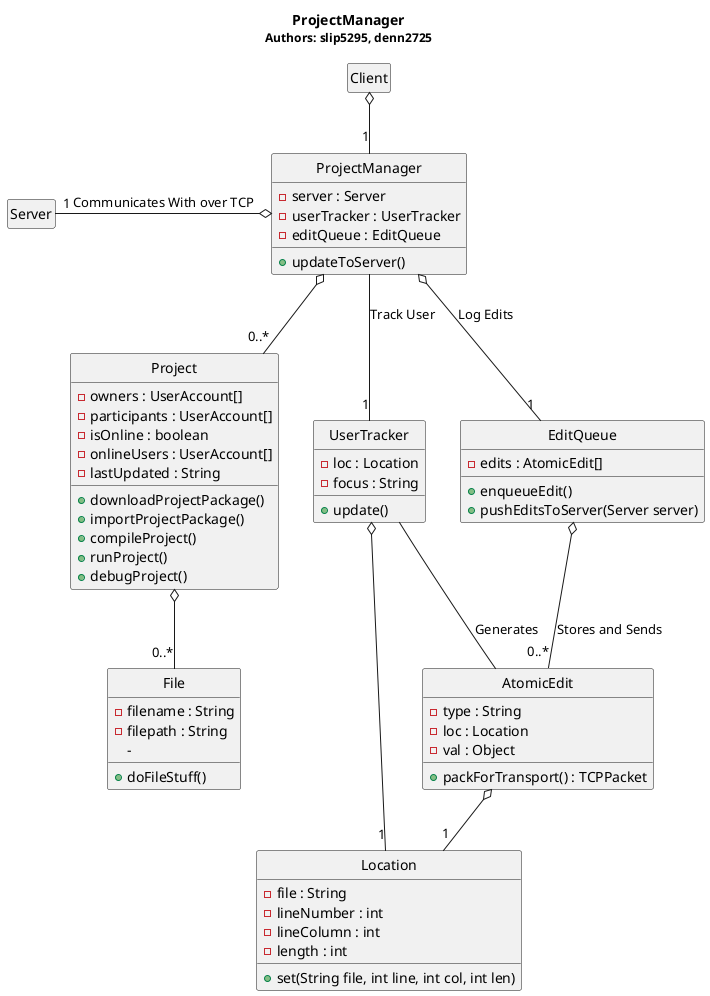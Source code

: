 @startuml
hide circle
hide empty members

title <b>ProjectManager</b>\n<size:12>Authors: slip5295, denn2725</size>

class "Client" as sq_c

class "ProjectManager" as sq_projmgr {
    -server : Server
    -userTracker : UserTracker
    -editQueue : EditQueue
    +updateToServer()
}

class "Server" as sq_server

class "Project" as proj {
    -owners : UserAccount[]
    -participants : UserAccount[]
    -isOnline : boolean
    -onlineUsers : UserAccount[]
    -lastUpdated : String
    +downloadProjectPackage()
    +importProjectPackage()
    +compileProject()
    +runProject()
    +debugProject()
}

class "File" as file {
    -filename : String
    -filepath : String
    -
    +doFileStuff()
}

class "UserTracker" as projmgr_utrack {
    -loc : Location
    -focus : String
    +update()
}

class "EditQueue" as projmgr_editq {
    -edits : AtomicEdit[]
    +enqueueEdit()
    +pushEditsToServer(Server server)
}

class "AtomicEdit" as editq_atomedit {
    -type : String
    -loc : Location
    -val : Object
    +packForTransport() : TCPPacket
}

class "Location" as loc {
    -file : String
    -lineNumber : int
    -lineColumn : int
    -length : int
    +set(String file, int line, int col, int len)
}

sq_c o-- "1" sq_projmgr

sq_projmgr o-left- "1" sq_server : Communicates With over TCP

sq_projmgr -- "1" projmgr_utrack : Track User
sq_projmgr o-- "1" projmgr_editq : Log Edits
sq_projmgr o-- "0..*" proj

proj o-- "0..*" file

projmgr_editq o-- "0..*" editq_atomedit : Stores and Sends

projmgr_utrack o-- "1" loc
projmgr_utrack -- editq_atomedit : Generates

editq_atomedit o-- "1" loc



@enduml